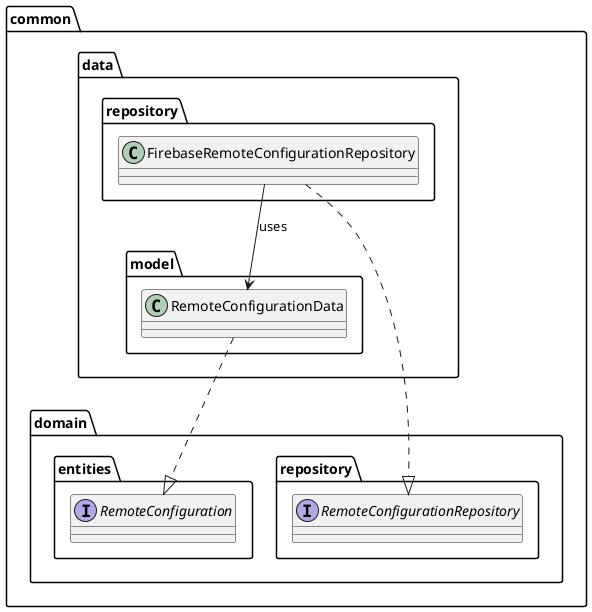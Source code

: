 @startuml remote_config_data_layer_class_diagram

package common.domain.repository {
    interface RemoteConfigurationRepository {}
}

package common.domain.entities {
    interface RemoteConfiguration {}
}

package common.data {
    package repository {
        class FirebaseRemoteConfigurationRepository {}
    }

    package model {
        class RemoteConfigurationData {}
    }
}

FirebaseRemoteConfigurationRepository ..|> RemoteConfigurationRepository
FirebaseRemoteConfigurationRepository --> RemoteConfigurationData : uses

RemoteConfigurationData ..|> RemoteConfiguration

@enduml
